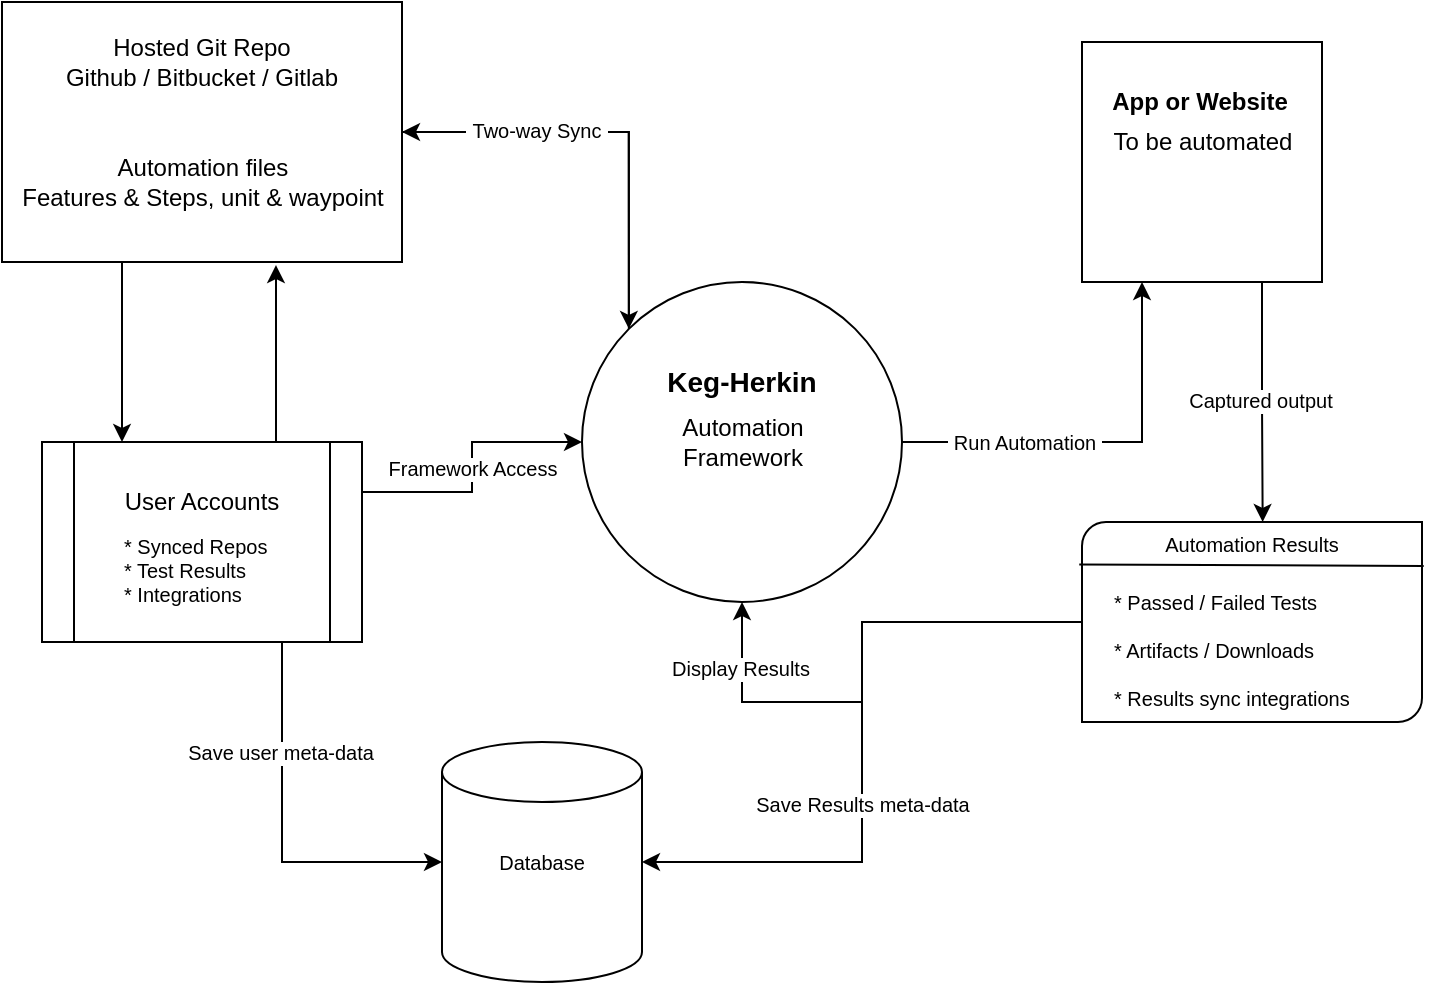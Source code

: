 <mxfile>
    <diagram id="BGqkHBkFCETkdiBHqNJu" name="Page-1">
        <mxGraphModel dx="816" dy="494" grid="1" gridSize="10" guides="1" tooltips="1" connect="1" arrows="1" fold="1" page="1" pageScale="1" pageWidth="850" pageHeight="1100" math="0" shadow="0">
            <root>
                <mxCell id="0"/>
                <mxCell id="1" parent="0"/>
                <mxCell id="13" value="" style="group" vertex="1" connectable="0" parent="1">
                    <mxGeometry x="310" y="200" width="160" height="160" as="geometry"/>
                </mxCell>
                <mxCell id="18" value="" style="group" vertex="1" connectable="0" parent="13">
                    <mxGeometry width="160" height="160" as="geometry"/>
                </mxCell>
                <mxCell id="2" value="" style="ellipse;whiteSpace=wrap;html=1;aspect=fixed;" vertex="1" parent="18">
                    <mxGeometry width="160" height="160" as="geometry"/>
                </mxCell>
                <mxCell id="6" value="&lt;b&gt;&lt;font style=&quot;font-size: 14px&quot;&gt;Keg-Herkin&lt;/font&gt;&lt;/b&gt;" style="text;html=1;strokeColor=none;fillColor=none;align=center;verticalAlign=middle;whiteSpace=wrap;rounded=0;" vertex="1" parent="18">
                    <mxGeometry x="35" y="40" width="90" height="20" as="geometry"/>
                </mxCell>
                <mxCell id="16" value="Automation Framework" style="text;html=1;strokeColor=none;fillColor=none;align=center;verticalAlign=middle;whiteSpace=wrap;rounded=0;" vertex="1" parent="18">
                    <mxGeometry x="32.5" y="70" width="95" height="20" as="geometry"/>
                </mxCell>
                <mxCell id="14" value="" style="group" vertex="1" connectable="0" parent="1">
                    <mxGeometry x="20" y="60" width="200" height="130" as="geometry"/>
                </mxCell>
                <mxCell id="9" value="" style="rounded=0;whiteSpace=wrap;html=1;" vertex="1" parent="14">
                    <mxGeometry width="200" height="130" as="geometry"/>
                </mxCell>
                <mxCell id="8" value="Hosted Git Repo&lt;br&gt;Github / Bitbucket / Gitlab" style="text;html=1;strokeColor=none;fillColor=none;align=center;verticalAlign=middle;whiteSpace=wrap;rounded=0;" vertex="1" parent="14">
                    <mxGeometry x="21.25" y="20" width="157.5" height="20" as="geometry"/>
                </mxCell>
                <mxCell id="11" value="Automation files&lt;br&gt;Features &amp;amp; Steps, unit &amp;amp; waypoint" style="text;html=1;strokeColor=none;fillColor=none;align=center;verticalAlign=middle;whiteSpace=wrap;rounded=0;" vertex="1" parent="14">
                    <mxGeometry x="7.5" y="80" width="185" height="20" as="geometry"/>
                </mxCell>
                <mxCell id="15" value="" style="group" vertex="1" connectable="0" parent="1">
                    <mxGeometry x="560" y="80" width="120" height="120" as="geometry"/>
                </mxCell>
                <mxCell id="48" value="" style="group" vertex="1" connectable="0" parent="15">
                    <mxGeometry width="120" height="120" as="geometry"/>
                </mxCell>
                <mxCell id="3" value="" style="whiteSpace=wrap;html=1;aspect=fixed;" vertex="1" parent="48">
                    <mxGeometry width="120" height="120" as="geometry"/>
                </mxCell>
                <mxCell id="7" value="To be automated" style="text;html=1;strokeColor=none;fillColor=none;align=center;verticalAlign=middle;whiteSpace=wrap;rounded=0;" vertex="1" parent="48">
                    <mxGeometry x="12.5" y="40" width="95" height="20" as="geometry"/>
                </mxCell>
                <mxCell id="61" value="&lt;span style=&quot;font-size: 12px&quot;&gt;&lt;b&gt;App or Website&lt;/b&gt;&lt;/span&gt;" style="text;html=1;strokeColor=none;fillColor=none;align=center;verticalAlign=middle;whiteSpace=wrap;rounded=0;fontSize=10;" vertex="1" parent="48">
                    <mxGeometry x="10" y="20" width="97.5" height="20" as="geometry"/>
                </mxCell>
                <mxCell id="30" style="edgeStyle=orthogonalEdgeStyle;rounded=0;orthogonalLoop=1;jettySize=auto;html=1;exitX=0.75;exitY=0;exitDx=0;exitDy=0;entryX=0.685;entryY=1.012;entryDx=0;entryDy=0;entryPerimeter=0;" edge="1" parent="1" source="20" target="9">
                    <mxGeometry relative="1" as="geometry">
                        <Array as="points">
                            <mxPoint x="157" y="280"/>
                        </Array>
                    </mxGeometry>
                </mxCell>
                <mxCell id="35" style="edgeStyle=orthogonalEdgeStyle;rounded=0;orthogonalLoop=1;jettySize=auto;html=1;exitX=0.75;exitY=1;exitDx=0;exitDy=0;entryX=0;entryY=0.5;entryDx=0;entryDy=0;entryPerimeter=0;fontSize=10;" edge="1" parent="1" source="20" target="25">
                    <mxGeometry relative="1" as="geometry"/>
                </mxCell>
                <mxCell id="57" value="Save user meta-data" style="edgeLabel;html=1;align=center;verticalAlign=middle;resizable=0;points=[];fontSize=10;" vertex="1" connectable="0" parent="35">
                    <mxGeometry x="-0.42" y="-1" relative="1" as="geometry">
                        <mxPoint as="offset"/>
                    </mxGeometry>
                </mxCell>
                <mxCell id="37" style="edgeStyle=orthogonalEdgeStyle;rounded=0;orthogonalLoop=1;jettySize=auto;html=1;exitX=1;exitY=0.25;exitDx=0;exitDy=0;entryX=0;entryY=0.5;entryDx=0;entryDy=0;fontSize=10;" edge="1" parent="1" source="20" target="2">
                    <mxGeometry relative="1" as="geometry"/>
                </mxCell>
                <mxCell id="56" value="Framework Access" style="edgeLabel;html=1;align=center;verticalAlign=middle;resizable=0;points=[];fontSize=10;" vertex="1" connectable="0" parent="37">
                    <mxGeometry x="-0.009" relative="1" as="geometry">
                        <mxPoint as="offset"/>
                    </mxGeometry>
                </mxCell>
                <mxCell id="20" value="" style="shape=process;whiteSpace=wrap;html=1;backgroundOutline=1;" vertex="1" parent="1">
                    <mxGeometry x="40" y="280" width="160" height="100" as="geometry"/>
                </mxCell>
                <mxCell id="22" value="User Accounts" style="text;html=1;strokeColor=none;fillColor=none;align=center;verticalAlign=middle;whiteSpace=wrap;rounded=0;" vertex="1" parent="1">
                    <mxGeometry x="75" y="300" width="90" height="20" as="geometry"/>
                </mxCell>
                <mxCell id="29" style="edgeStyle=orthogonalEdgeStyle;rounded=0;orthogonalLoop=1;jettySize=auto;html=1;exitX=0.25;exitY=1;exitDx=0;exitDy=0;entryX=0.25;entryY=0;entryDx=0;entryDy=0;" edge="1" parent="1" source="9" target="20">
                    <mxGeometry relative="1" as="geometry">
                        <Array as="points">
                            <mxPoint x="80" y="190"/>
                        </Array>
                    </mxGeometry>
                </mxCell>
                <mxCell id="31" style="edgeStyle=orthogonalEdgeStyle;rounded=0;orthogonalLoop=1;jettySize=auto;html=1;exitX=1;exitY=0.5;exitDx=0;exitDy=0;entryX=0;entryY=0;entryDx=0;entryDy=0;" edge="1" parent="1" source="9" target="2">
                    <mxGeometry relative="1" as="geometry"/>
                </mxCell>
                <mxCell id="32" style="edgeStyle=orthogonalEdgeStyle;rounded=0;orthogonalLoop=1;jettySize=auto;html=1;exitX=0;exitY=0;exitDx=0;exitDy=0;entryX=1;entryY=0.5;entryDx=0;entryDy=0;" edge="1" parent="1" source="2" target="9">
                    <mxGeometry relative="1" as="geometry">
                        <Array as="points">
                            <mxPoint x="333" y="125"/>
                        </Array>
                    </mxGeometry>
                </mxCell>
                <mxCell id="55" value="&amp;nbsp;Two-way Sync&amp;nbsp;" style="edgeLabel;html=1;align=center;verticalAlign=middle;resizable=0;points=[];fontSize=10;" vertex="1" connectable="0" parent="32">
                    <mxGeometry x="0.367" y="-1" relative="1" as="geometry">
                        <mxPoint as="offset"/>
                    </mxGeometry>
                </mxCell>
                <mxCell id="34" value="* Synced Repos&#10;* Test Results&#10;* Integrations" style="text;strokeColor=none;fillColor=none;align=left;verticalAlign=top;spacingLeft=4;spacingRight=4;overflow=hidden;rotatable=0;points=[[0,0.5],[1,0.5]];portConstraint=eastwest;fontSize=10;" vertex="1" parent="1">
                    <mxGeometry x="75" y="320" width="95" height="50" as="geometry"/>
                </mxCell>
                <mxCell id="38" style="edgeStyle=orthogonalEdgeStyle;rounded=0;orthogonalLoop=1;jettySize=auto;html=1;exitX=1;exitY=0.5;exitDx=0;exitDy=0;entryX=0.25;entryY=1;entryDx=0;entryDy=0;fontSize=10;" edge="1" parent="1" source="2" target="3">
                    <mxGeometry relative="1" as="geometry"/>
                </mxCell>
                <mxCell id="54" value="&amp;nbsp;Run Automation&amp;nbsp;" style="edgeLabel;html=1;align=center;verticalAlign=middle;resizable=0;points=[];fontSize=10;" vertex="1" connectable="0" parent="38">
                    <mxGeometry x="-0.257" y="2" relative="1" as="geometry">
                        <mxPoint x="-14" y="2" as="offset"/>
                    </mxGeometry>
                </mxCell>
                <mxCell id="47" value="" style="group" vertex="1" connectable="0" parent="1">
                    <mxGeometry x="560" y="320" width="170" height="100" as="geometry"/>
                </mxCell>
                <mxCell id="43" value="" style="verticalLabelPosition=bottom;verticalAlign=top;html=1;shape=mxgraph.basic.diag_round_rect;dx=6;fontSize=10;" vertex="1" parent="47">
                    <mxGeometry width="170" height="100" as="geometry"/>
                </mxCell>
                <mxCell id="44" value="&lt;span&gt;Automation Results&lt;/span&gt;" style="text;html=1;strokeColor=none;fillColor=none;align=center;verticalAlign=middle;whiteSpace=wrap;rounded=0;fontSize=10;" vertex="1" parent="47">
                    <mxGeometry x="39" y="1" width="92" height="20" as="geometry"/>
                </mxCell>
                <mxCell id="45" value="" style="endArrow=none;html=1;fontSize=10;exitX=1.005;exitY=0.22;exitDx=0;exitDy=0;exitPerimeter=0;entryX=-0.008;entryY=0.212;entryDx=0;entryDy=0;entryPerimeter=0;" edge="1" parent="47" source="43" target="43">
                    <mxGeometry width="50" height="50" relative="1" as="geometry">
                        <mxPoint x="-70" y="-80" as="sourcePoint"/>
                        <mxPoint x="-20" y="-130" as="targetPoint"/>
                    </mxGeometry>
                </mxCell>
                <mxCell id="40" value="* Passed / Failed Tests&#10;&#10;* Artifacts / Downloads&#10;&#10;* Results sync integrations" style="text;strokeColor=none;fillColor=none;align=left;verticalAlign=top;spacingLeft=4;spacingRight=4;overflow=hidden;rotatable=0;points=[[0,0.5],[1,0.5]];portConstraint=eastwest;fontSize=10;" vertex="1" parent="47">
                    <mxGeometry x="10" y="28" width="140" height="62" as="geometry"/>
                </mxCell>
                <mxCell id="49" style="edgeStyle=orthogonalEdgeStyle;rounded=0;orthogonalLoop=1;jettySize=auto;html=1;exitX=0.75;exitY=1;exitDx=0;exitDy=0;fontSize=10;" edge="1" parent="1" source="3">
                    <mxGeometry relative="1" as="geometry">
                        <mxPoint x="650.333" y="320" as="targetPoint"/>
                    </mxGeometry>
                </mxCell>
                <mxCell id="60" value="Captured output" style="edgeLabel;html=1;align=center;verticalAlign=middle;resizable=0;points=[];fontSize=10;" vertex="1" connectable="0" parent="49">
                    <mxGeometry x="-0.027" y="-1" relative="1" as="geometry">
                        <mxPoint as="offset"/>
                    </mxGeometry>
                </mxCell>
                <mxCell id="50" style="edgeStyle=orthogonalEdgeStyle;rounded=0;orthogonalLoop=1;jettySize=auto;html=1;exitX=0;exitY=0.5;exitDx=0;exitDy=0;exitPerimeter=0;fontSize=10;entryX=0.5;entryY=1;entryDx=0;entryDy=0;" edge="1" parent="1" source="43" target="2">
                    <mxGeometry relative="1" as="geometry">
                        <mxPoint x="470" y="280" as="targetPoint"/>
                        <Array as="points">
                            <mxPoint x="450" y="370"/>
                            <mxPoint x="450" y="410"/>
                            <mxPoint x="390" y="410"/>
                        </Array>
                    </mxGeometry>
                </mxCell>
                <mxCell id="59" value="Display Results" style="edgeLabel;html=1;align=center;verticalAlign=middle;resizable=0;points=[];fontSize=10;" vertex="1" connectable="0" parent="50">
                    <mxGeometry x="0.745" y="1" relative="1" as="geometry">
                        <mxPoint as="offset"/>
                    </mxGeometry>
                </mxCell>
                <mxCell id="51" style="edgeStyle=orthogonalEdgeStyle;rounded=0;orthogonalLoop=1;jettySize=auto;html=1;exitX=0;exitY=0.5;exitDx=0;exitDy=0;exitPerimeter=0;entryX=1;entryY=0.5;entryDx=0;entryDy=0;entryPerimeter=0;fontSize=10;" edge="1" parent="1" source="43" target="25">
                    <mxGeometry relative="1" as="geometry"/>
                </mxCell>
                <mxCell id="58" value="Save Results meta-data" style="edgeLabel;html=1;align=center;verticalAlign=middle;resizable=0;points=[];fontSize=10;" vertex="1" connectable="0" parent="51">
                    <mxGeometry x="0.178" relative="1" as="geometry">
                        <mxPoint as="offset"/>
                    </mxGeometry>
                </mxCell>
                <mxCell id="52" value="" style="group" vertex="1" connectable="0" parent="1">
                    <mxGeometry x="240" y="430" width="100" height="120" as="geometry"/>
                </mxCell>
                <mxCell id="25" value="" style="shape=cylinder3;whiteSpace=wrap;html=1;boundedLbl=1;backgroundOutline=1;size=15;" vertex="1" parent="52">
                    <mxGeometry width="100" height="120" as="geometry"/>
                </mxCell>
                <mxCell id="36" value="Database" style="text;html=1;strokeColor=none;fillColor=none;align=center;verticalAlign=middle;whiteSpace=wrap;rounded=0;fontSize=10;" vertex="1" parent="52">
                    <mxGeometry x="30" y="50" width="40" height="20" as="geometry"/>
                </mxCell>
            </root>
        </mxGraphModel>
    </diagram>
</mxfile>